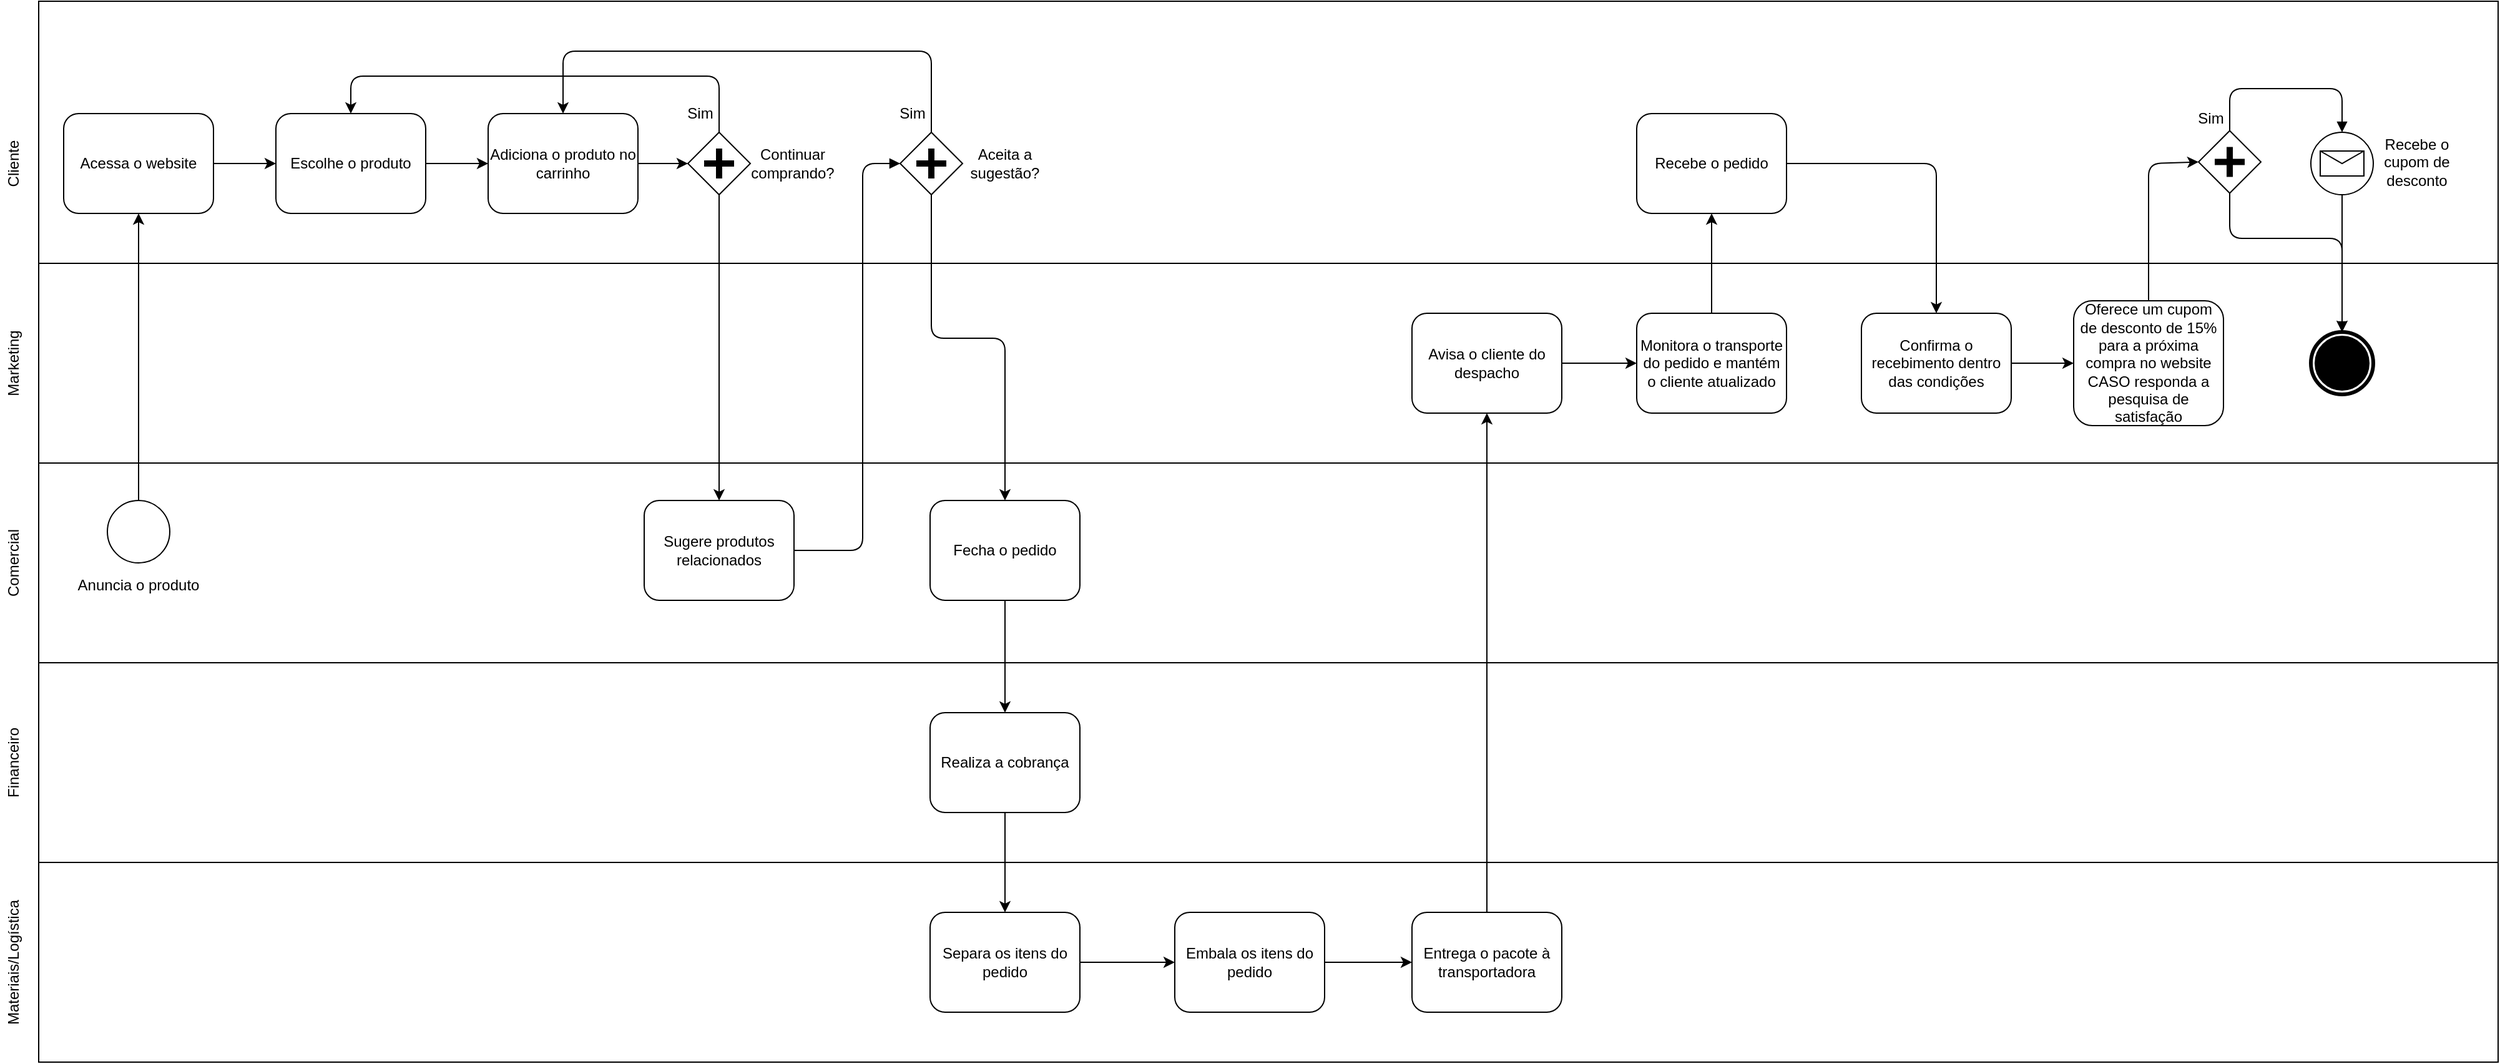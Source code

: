 <mxfile version="13.1.3"><diagram id="Ok_rdiiMHX4FdoCqXxQj" name="Página-1"><mxGraphModel dx="1892" dy="2543" grid="1" gridSize="10" guides="1" tooltips="1" connect="1" arrows="1" fold="1" page="1" pageScale="1" pageWidth="827" pageHeight="1169" math="0" shadow="0"><root><mxCell id="0"/><mxCell id="1" parent="0"/><mxCell id="i97hfYOejlViWBtDOGyX-5" value="" style="rounded=0;whiteSpace=wrap;html=1;" vertex="1" parent="1"><mxGeometry x="40" y="560" width="1970" height="160" as="geometry"/></mxCell><mxCell id="i97hfYOejlViWBtDOGyX-3" value="" style="rounded=0;whiteSpace=wrap;html=1;" vertex="1" parent="1"><mxGeometry x="40" y="400" width="1970" height="160" as="geometry"/></mxCell><mxCell id="i97hfYOejlViWBtDOGyX-2" value="" style="rounded=0;whiteSpace=wrap;html=1;" vertex="1" parent="1"><mxGeometry x="40" y="240" width="1970" height="160" as="geometry"/></mxCell><mxCell id="i97hfYOejlViWBtDOGyX-1" value="" style="rounded=0;whiteSpace=wrap;html=1;" vertex="1" parent="1"><mxGeometry x="40" y="80" width="1970" height="160" as="geometry"/></mxCell><mxCell id="i97hfYOejlViWBtDOGyX-14" value="" style="rounded=0;whiteSpace=wrap;html=1;" vertex="1" parent="1"><mxGeometry x="40" y="-130" width="1970" height="210" as="geometry"/></mxCell><mxCell id="i97hfYOejlViWBtDOGyX-8" value="Marketing" style="text;html=1;strokeColor=none;fillColor=none;align=center;verticalAlign=middle;whiteSpace=wrap;rounded=0;rotation=-90;" vertex="1" parent="1"><mxGeometry x="-10" y="150" width="60" height="20" as="geometry"/></mxCell><mxCell id="i97hfYOejlViWBtDOGyX-9" value="Comercial" style="text;html=1;strokeColor=none;fillColor=none;align=center;verticalAlign=middle;whiteSpace=wrap;rounded=0;rotation=-90;" vertex="1" parent="1"><mxGeometry x="-10" y="310" width="60" height="20" as="geometry"/></mxCell><mxCell id="i97hfYOejlViWBtDOGyX-11" value="Financeiro" style="text;html=1;strokeColor=none;fillColor=none;align=center;verticalAlign=middle;whiteSpace=wrap;rounded=0;rotation=-90;" vertex="1" parent="1"><mxGeometry x="-10" y="470" width="60" height="20" as="geometry"/></mxCell><mxCell id="i97hfYOejlViWBtDOGyX-12" value="Materiais/Logística" style="text;html=1;strokeColor=none;fillColor=none;align=center;verticalAlign=middle;whiteSpace=wrap;rounded=0;rotation=-90;" vertex="1" parent="1"><mxGeometry x="-40" y="630" width="120" height="20" as="geometry"/></mxCell><mxCell id="i97hfYOejlViWBtDOGyX-15" value="Cliente" style="text;html=1;strokeColor=none;fillColor=none;align=center;verticalAlign=middle;whiteSpace=wrap;rounded=0;rotation=-90;" vertex="1" parent="1"><mxGeometry x="-10" y="-10" width="60" height="20" as="geometry"/></mxCell><mxCell id="i97hfYOejlViWBtDOGyX-16" value="" style="shape=mxgraph.bpmn.shape;html=1;verticalLabelPosition=bottom;labelBackgroundColor=#ffffff;verticalAlign=top;align=center;perimeter=ellipsePerimeter;outlineConnect=0;outline=standard;symbol=general;" vertex="1" parent="1"><mxGeometry x="95" y="270" width="50" height="50" as="geometry"/></mxCell><mxCell id="i97hfYOejlViWBtDOGyX-17" value="Anuncia o produto" style="text;html=1;strokeColor=none;fillColor=none;align=center;verticalAlign=middle;whiteSpace=wrap;rounded=0;rotation=0;" vertex="1" parent="1"><mxGeometry x="65" y="320" width="110" height="35" as="geometry"/></mxCell><mxCell id="i97hfYOejlViWBtDOGyX-18" value="Acessa o website" style="shape=ext;rounded=1;html=1;whiteSpace=wrap;" vertex="1" parent="1"><mxGeometry x="60" y="-40" width="120" height="80" as="geometry"/></mxCell><mxCell id="i97hfYOejlViWBtDOGyX-19" value="Escolhe o produto" style="shape=ext;rounded=1;html=1;whiteSpace=wrap;" vertex="1" parent="1"><mxGeometry x="230" y="-40" width="120" height="80" as="geometry"/></mxCell><mxCell id="i97hfYOejlViWBtDOGyX-20" value="Adiciona o produto no carrinho" style="shape=ext;rounded=1;html=1;whiteSpace=wrap;" vertex="1" parent="1"><mxGeometry x="400" y="-40" width="120" height="80" as="geometry"/></mxCell><mxCell id="i97hfYOejlViWBtDOGyX-21" value="" style="shape=mxgraph.bpmn.shape;html=1;verticalLabelPosition=bottom;labelBackgroundColor=#ffffff;verticalAlign=top;align=center;perimeter=rhombusPerimeter;background=gateway;outlineConnect=0;outline=none;symbol=parallelGw;" vertex="1" parent="1"><mxGeometry x="560" y="-25" width="50" height="50" as="geometry"/></mxCell><mxCell id="i97hfYOejlViWBtDOGyX-22" value="Continuar&lt;br&gt;comprando?" style="text;html=1;strokeColor=none;fillColor=none;align=center;verticalAlign=middle;whiteSpace=wrap;rounded=0;" vertex="1" parent="1"><mxGeometry x="610" y="-18.75" width="68" height="37.5" as="geometry"/></mxCell><mxCell id="i97hfYOejlViWBtDOGyX-25" value="" style="endArrow=classic;html=1;exitX=0.5;exitY=0;exitDx=0;exitDy=0;entryX=0.5;entryY=0;entryDx=0;entryDy=0;" edge="1" parent="1" source="i97hfYOejlViWBtDOGyX-21" target="i97hfYOejlViWBtDOGyX-19"><mxGeometry width="50" height="50" relative="1" as="geometry"><mxPoint x="600" y="180" as="sourcePoint"/><mxPoint x="650" y="130" as="targetPoint"/><Array as="points"><mxPoint x="585" y="-70"/><mxPoint x="290" y="-70"/></Array></mxGeometry></mxCell><mxCell id="i97hfYOejlViWBtDOGyX-26" value="Sim" style="text;html=1;strokeColor=none;fillColor=none;align=center;verticalAlign=middle;whiteSpace=wrap;rounded=0;" vertex="1" parent="1"><mxGeometry x="550" y="-50" width="40" height="20" as="geometry"/></mxCell><mxCell id="i97hfYOejlViWBtDOGyX-28" value="Sugere produtos relacionados" style="shape=ext;rounded=1;html=1;whiteSpace=wrap;" vertex="1" parent="1"><mxGeometry x="525" y="270" width="120" height="80" as="geometry"/></mxCell><mxCell id="i97hfYOejlViWBtDOGyX-30" value="" style="endArrow=classic;html=1;entryX=0.5;entryY=1;entryDx=0;entryDy=0;exitX=0.5;exitY=0;exitDx=0;exitDy=0;" edge="1" parent="1" source="i97hfYOejlViWBtDOGyX-16" target="i97hfYOejlViWBtDOGyX-18"><mxGeometry width="50" height="50" relative="1" as="geometry"><mxPoint x="410" y="210" as="sourcePoint"/><mxPoint x="460" y="160" as="targetPoint"/></mxGeometry></mxCell><mxCell id="i97hfYOejlViWBtDOGyX-31" value="" style="endArrow=classic;html=1;exitX=1;exitY=0.5;exitDx=0;exitDy=0;entryX=0;entryY=0.5;entryDx=0;entryDy=0;" edge="1" parent="1" source="i97hfYOejlViWBtDOGyX-19" target="i97hfYOejlViWBtDOGyX-20"><mxGeometry width="50" height="50" relative="1" as="geometry"><mxPoint x="410" y="210" as="sourcePoint"/><mxPoint x="460" y="160" as="targetPoint"/></mxGeometry></mxCell><mxCell id="i97hfYOejlViWBtDOGyX-32" value="" style="endArrow=classic;html=1;exitX=1;exitY=0.5;exitDx=0;exitDy=0;entryX=0;entryY=0.5;entryDx=0;entryDy=0;" edge="1" parent="1" source="i97hfYOejlViWBtDOGyX-20" target="i97hfYOejlViWBtDOGyX-21"><mxGeometry width="50" height="50" relative="1" as="geometry"><mxPoint x="420" y="220" as="sourcePoint"/><mxPoint x="470" y="170" as="targetPoint"/></mxGeometry></mxCell><mxCell id="i97hfYOejlViWBtDOGyX-33" value="" style="endArrow=classic;html=1;exitX=0.5;exitY=1;exitDx=0;exitDy=0;" edge="1" parent="1" source="i97hfYOejlViWBtDOGyX-21" target="i97hfYOejlViWBtDOGyX-28"><mxGeometry width="50" height="50" relative="1" as="geometry"><mxPoint x="430" y="230" as="sourcePoint"/><mxPoint x="480" y="180" as="targetPoint"/></mxGeometry></mxCell><mxCell id="i97hfYOejlViWBtDOGyX-34" value="" style="endArrow=classic;html=1;exitX=1;exitY=0.5;exitDx=0;exitDy=0;entryX=0;entryY=0.5;entryDx=0;entryDy=0;" edge="1" parent="1" source="i97hfYOejlViWBtDOGyX-18" target="i97hfYOejlViWBtDOGyX-19"><mxGeometry width="50" height="50" relative="1" as="geometry"><mxPoint x="440" y="240" as="sourcePoint"/><mxPoint x="490" y="190" as="targetPoint"/></mxGeometry></mxCell><mxCell id="i97hfYOejlViWBtDOGyX-35" value="" style="shape=mxgraph.bpmn.shape;html=1;verticalLabelPosition=bottom;labelBackgroundColor=#ffffff;verticalAlign=top;align=center;perimeter=rhombusPerimeter;background=gateway;outlineConnect=0;outline=none;symbol=parallelGw;" vertex="1" parent="1"><mxGeometry x="730" y="-25" width="50" height="50" as="geometry"/></mxCell><mxCell id="i97hfYOejlViWBtDOGyX-36" value="" style="endArrow=classic;html=1;exitX=0.5;exitY=0;exitDx=0;exitDy=0;entryX=0.5;entryY=0;entryDx=0;entryDy=0;" edge="1" parent="1" source="i97hfYOejlViWBtDOGyX-35" target="i97hfYOejlViWBtDOGyX-20"><mxGeometry width="50" height="50" relative="1" as="geometry"><mxPoint x="590" y="180" as="sourcePoint"/><mxPoint x="640" y="130" as="targetPoint"/><Array as="points"><mxPoint x="755" y="-90"/><mxPoint x="460" y="-90"/></Array></mxGeometry></mxCell><mxCell id="i97hfYOejlViWBtDOGyX-37" value="Sim" style="text;html=1;strokeColor=none;fillColor=none;align=center;verticalAlign=middle;whiteSpace=wrap;rounded=0;" vertex="1" parent="1"><mxGeometry x="720" y="-50" width="40" height="20" as="geometry"/></mxCell><mxCell id="i97hfYOejlViWBtDOGyX-40" value="Aceita a&lt;br&gt;sugestão?" style="text;html=1;strokeColor=none;fillColor=none;align=center;verticalAlign=middle;whiteSpace=wrap;rounded=0;" vertex="1" parent="1"><mxGeometry x="780" y="-18.75" width="68" height="37.5" as="geometry"/></mxCell><mxCell id="i97hfYOejlViWBtDOGyX-41" value="Fecha o pedido" style="shape=ext;rounded=1;html=1;whiteSpace=wrap;" vertex="1" parent="1"><mxGeometry x="754" y="270" width="120" height="80" as="geometry"/></mxCell><mxCell id="i97hfYOejlViWBtDOGyX-42" value="Realiza a cobrança" style="shape=ext;rounded=1;html=1;whiteSpace=wrap;" vertex="1" parent="1"><mxGeometry x="754" y="440" width="120" height="80" as="geometry"/></mxCell><mxCell id="i97hfYOejlViWBtDOGyX-43" value="Separa os itens do pedido" style="shape=ext;rounded=1;html=1;whiteSpace=wrap;" vertex="1" parent="1"><mxGeometry x="754" y="600" width="120" height="80" as="geometry"/></mxCell><mxCell id="i97hfYOejlViWBtDOGyX-44" value="Embala os itens do pedido" style="shape=ext;rounded=1;html=1;whiteSpace=wrap;" vertex="1" parent="1"><mxGeometry x="950" y="600" width="120" height="80" as="geometry"/></mxCell><mxCell id="i97hfYOejlViWBtDOGyX-45" value="Entrega o pacote à transportadora" style="shape=ext;rounded=1;html=1;whiteSpace=wrap;" vertex="1" parent="1"><mxGeometry x="1140" y="600" width="120" height="80" as="geometry"/></mxCell><mxCell id="i97hfYOejlViWBtDOGyX-46" value="Avisa o cliente do despacho" style="shape=ext;rounded=1;html=1;whiteSpace=wrap;" vertex="1" parent="1"><mxGeometry x="1140" y="120" width="120" height="80" as="geometry"/></mxCell><mxCell id="i97hfYOejlViWBtDOGyX-47" value="" style="endArrow=classic;html=1;exitX=0.5;exitY=1;exitDx=0;exitDy=0;entryX=0.5;entryY=0;entryDx=0;entryDy=0;" edge="1" parent="1" source="i97hfYOejlViWBtDOGyX-35" target="i97hfYOejlViWBtDOGyX-41"><mxGeometry width="50" height="50" relative="1" as="geometry"><mxPoint x="670" y="570" as="sourcePoint"/><mxPoint x="720" y="520" as="targetPoint"/><Array as="points"><mxPoint x="755" y="140"/><mxPoint x="814" y="140"/></Array></mxGeometry></mxCell><mxCell id="i97hfYOejlViWBtDOGyX-48" value="" style="endArrow=classic;html=1;exitX=0.5;exitY=1;exitDx=0;exitDy=0;entryX=0.5;entryY=0;entryDx=0;entryDy=0;" edge="1" parent="1" source="i97hfYOejlViWBtDOGyX-41" target="i97hfYOejlViWBtDOGyX-42"><mxGeometry width="50" height="50" relative="1" as="geometry"><mxPoint x="670" y="540" as="sourcePoint"/><mxPoint x="720" y="490" as="targetPoint"/></mxGeometry></mxCell><mxCell id="i97hfYOejlViWBtDOGyX-49" value="" style="endArrow=classic;html=1;exitX=0.5;exitY=1;exitDx=0;exitDy=0;entryX=0.5;entryY=0;entryDx=0;entryDy=0;" edge="1" parent="1" source="i97hfYOejlViWBtDOGyX-42" target="i97hfYOejlViWBtDOGyX-43"><mxGeometry width="50" height="50" relative="1" as="geometry"><mxPoint x="800" y="530" as="sourcePoint"/><mxPoint x="720" y="490" as="targetPoint"/></mxGeometry></mxCell><mxCell id="i97hfYOejlViWBtDOGyX-50" value="" style="endArrow=classic;html=1;exitX=1;exitY=0.5;exitDx=0;exitDy=0;entryX=0;entryY=0.5;entryDx=0;entryDy=0;" edge="1" parent="1" source="i97hfYOejlViWBtDOGyX-43" target="i97hfYOejlViWBtDOGyX-44"><mxGeometry width="50" height="50" relative="1" as="geometry"><mxPoint x="670" y="540" as="sourcePoint"/><mxPoint x="720" y="490" as="targetPoint"/></mxGeometry></mxCell><mxCell id="i97hfYOejlViWBtDOGyX-51" value="" style="endArrow=classic;html=1;exitX=1;exitY=0.5;exitDx=0;exitDy=0;entryX=0;entryY=0.5;entryDx=0;entryDy=0;" edge="1" parent="1" source="i97hfYOejlViWBtDOGyX-44" target="i97hfYOejlViWBtDOGyX-45"><mxGeometry width="50" height="50" relative="1" as="geometry"><mxPoint x="670" y="540" as="sourcePoint"/><mxPoint x="720" y="490" as="targetPoint"/><Array as="points"/></mxGeometry></mxCell><mxCell id="i97hfYOejlViWBtDOGyX-52" value="" style="endArrow=classic;html=1;exitX=0.5;exitY=0;exitDx=0;exitDy=0;entryX=0.5;entryY=1;entryDx=0;entryDy=0;" edge="1" parent="1" source="i97hfYOejlViWBtDOGyX-45" target="i97hfYOejlViWBtDOGyX-46"><mxGeometry width="50" height="50" relative="1" as="geometry"><mxPoint x="880" y="540" as="sourcePoint"/><mxPoint x="930" y="490" as="targetPoint"/></mxGeometry></mxCell><mxCell id="i97hfYOejlViWBtDOGyX-53" value="Monitora o transporte do pedido e mantém o cliente atualizado" style="shape=ext;rounded=1;html=1;whiteSpace=wrap;" vertex="1" parent="1"><mxGeometry x="1320" y="120" width="120" height="80" as="geometry"/></mxCell><mxCell id="i97hfYOejlViWBtDOGyX-54" value="Recebe o pedido" style="shape=ext;rounded=1;html=1;whiteSpace=wrap;" vertex="1" parent="1"><mxGeometry x="1320" y="-40" width="120" height="80" as="geometry"/></mxCell><mxCell id="i97hfYOejlViWBtDOGyX-55" value="Confirma o recebimento dentro das condições" style="shape=ext;rounded=1;html=1;whiteSpace=wrap;" vertex="1" parent="1"><mxGeometry x="1500" y="120" width="120" height="80" as="geometry"/></mxCell><mxCell id="i97hfYOejlViWBtDOGyX-56" value="Oferece um cupom de desconto de 15% para a próxima compra no website CASO responda a pesquisa de satisfação" style="shape=ext;rounded=1;html=1;whiteSpace=wrap;" vertex="1" parent="1"><mxGeometry x="1670" y="110" width="120" height="100" as="geometry"/></mxCell><mxCell id="i97hfYOejlViWBtDOGyX-57" value="" style="endArrow=classic;html=1;exitX=1;exitY=0.5;exitDx=0;exitDy=0;entryX=0;entryY=0.5;entryDx=0;entryDy=0;" edge="1" parent="1" source="i97hfYOejlViWBtDOGyX-46" target="i97hfYOejlViWBtDOGyX-53"><mxGeometry width="50" height="50" relative="1" as="geometry"><mxPoint x="1370" y="360" as="sourcePoint"/><mxPoint x="1420" y="310" as="targetPoint"/></mxGeometry></mxCell><mxCell id="i97hfYOejlViWBtDOGyX-58" value="" style="endArrow=classic;html=1;exitX=0.5;exitY=0;exitDx=0;exitDy=0;entryX=0.5;entryY=1;entryDx=0;entryDy=0;" edge="1" parent="1" source="i97hfYOejlViWBtDOGyX-53" target="i97hfYOejlViWBtDOGyX-54"><mxGeometry width="50" height="50" relative="1" as="geometry"><mxPoint x="1370" y="360" as="sourcePoint"/><mxPoint x="1420" y="310" as="targetPoint"/></mxGeometry></mxCell><mxCell id="i97hfYOejlViWBtDOGyX-59" value="" style="endArrow=classic;html=1;exitX=1;exitY=0.5;exitDx=0;exitDy=0;entryX=0.5;entryY=0;entryDx=0;entryDy=0;" edge="1" parent="1" source="i97hfYOejlViWBtDOGyX-54" target="i97hfYOejlViWBtDOGyX-55"><mxGeometry width="50" height="50" relative="1" as="geometry"><mxPoint x="1370" y="360" as="sourcePoint"/><mxPoint x="1420" y="310" as="targetPoint"/><Array as="points"><mxPoint x="1560"/></Array></mxGeometry></mxCell><mxCell id="i97hfYOejlViWBtDOGyX-60" value="" style="endArrow=classic;html=1;exitX=1;exitY=0.5;exitDx=0;exitDy=0;entryX=0;entryY=0.5;entryDx=0;entryDy=0;" edge="1" parent="1" source="i97hfYOejlViWBtDOGyX-55" target="i97hfYOejlViWBtDOGyX-56"><mxGeometry width="50" height="50" relative="1" as="geometry"><mxPoint x="1370" y="360" as="sourcePoint"/><mxPoint x="1420" y="310" as="targetPoint"/></mxGeometry></mxCell><mxCell id="i97hfYOejlViWBtDOGyX-61" value="" style="shape=mxgraph.bpmn.shape;html=1;verticalLabelPosition=bottom;labelBackgroundColor=#ffffff;verticalAlign=top;align=center;perimeter=ellipsePerimeter;outlineConnect=0;outline=standard;symbol=message;" vertex="1" parent="1"><mxGeometry x="1860" y="-25" width="50" height="50" as="geometry"/></mxCell><mxCell id="i97hfYOejlViWBtDOGyX-62" value="Recebe o&lt;br&gt;cupom de&lt;br&gt;desconto" style="text;html=1;strokeColor=none;fillColor=none;align=center;verticalAlign=middle;whiteSpace=wrap;rounded=0;" vertex="1" parent="1"><mxGeometry x="1910" y="-21.25" width="70" height="40" as="geometry"/></mxCell><mxCell id="i97hfYOejlViWBtDOGyX-63" value="" style="endArrow=classic;html=1;exitX=0.5;exitY=0;exitDx=0;exitDy=0;entryX=0;entryY=0.5;entryDx=0;entryDy=0;" edge="1" parent="1" source="i97hfYOejlViWBtDOGyX-56" target="i97hfYOejlViWBtDOGyX-67"><mxGeometry width="50" height="50" relative="1" as="geometry"><mxPoint x="1840" y="360" as="sourcePoint"/><mxPoint x="1890" y="310" as="targetPoint"/><Array as="points"><mxPoint x="1730"/></Array></mxGeometry></mxCell><mxCell id="i97hfYOejlViWBtDOGyX-65" value="" style="endArrow=classic;html=1;exitX=0.5;exitY=1;exitDx=0;exitDy=0;entryX=0.5;entryY=0;entryDx=0;entryDy=0;" edge="1" parent="1" source="i97hfYOejlViWBtDOGyX-61" target="i97hfYOejlViWBtDOGyX-66"><mxGeometry width="50" height="50" relative="1" as="geometry"><mxPoint x="1930" y="320" as="sourcePoint"/><mxPoint x="1980" y="270" as="targetPoint"/><Array as="points"><mxPoint x="1885" y="50"/></Array></mxGeometry></mxCell><mxCell id="i97hfYOejlViWBtDOGyX-66" value="" style="shape=mxgraph.bpmn.shape;html=1;verticalLabelPosition=bottom;labelBackgroundColor=#ffffff;verticalAlign=top;align=center;perimeter=ellipsePerimeter;outlineConnect=0;outline=end;symbol=terminate;" vertex="1" parent="1"><mxGeometry x="1860" y="135" width="50" height="50" as="geometry"/></mxCell><mxCell id="i97hfYOejlViWBtDOGyX-67" value="" style="shape=mxgraph.bpmn.shape;html=1;verticalLabelPosition=bottom;labelBackgroundColor=#ffffff;verticalAlign=top;align=center;perimeter=rhombusPerimeter;background=gateway;outlineConnect=0;outline=none;symbol=parallelGw;" vertex="1" parent="1"><mxGeometry x="1770" y="-26.25" width="50" height="50" as="geometry"/></mxCell><mxCell id="i97hfYOejlViWBtDOGyX-69" value="Sim" style="text;html=1;strokeColor=none;fillColor=none;align=center;verticalAlign=middle;whiteSpace=wrap;rounded=0;" vertex="1" parent="1"><mxGeometry x="1760" y="-46.25" width="40" height="20" as="geometry"/></mxCell><mxCell id="i97hfYOejlViWBtDOGyX-70" value="" style="endArrow=block;endFill=1;endSize=6;html=1;exitX=0.5;exitY=0;exitDx=0;exitDy=0;entryX=0.5;entryY=0;entryDx=0;entryDy=0;" edge="1" parent="1" source="i97hfYOejlViWBtDOGyX-67" target="i97hfYOejlViWBtDOGyX-61"><mxGeometry width="100" relative="1" as="geometry"><mxPoint x="1340" y="340" as="sourcePoint"/><mxPoint x="1440" y="340" as="targetPoint"/><Array as="points"><mxPoint x="1795" y="-60"/><mxPoint x="1885" y="-60"/></Array></mxGeometry></mxCell><mxCell id="i97hfYOejlViWBtDOGyX-71" value="" style="endArrow=block;endFill=1;endSize=6;html=1;entryX=0.5;entryY=0;entryDx=0;entryDy=0;exitX=0.5;exitY=1;exitDx=0;exitDy=0;" edge="1" parent="1" source="i97hfYOejlViWBtDOGyX-67" target="i97hfYOejlViWBtDOGyX-66"><mxGeometry width="100" relative="1" as="geometry"><mxPoint x="1790" y="40" as="sourcePoint"/><mxPoint x="1440" y="340" as="targetPoint"/><Array as="points"><mxPoint x="1795" y="60"/><mxPoint x="1885" y="60"/></Array></mxGeometry></mxCell><mxCell id="i97hfYOejlViWBtDOGyX-77" value="" style="endArrow=block;endFill=1;endSize=6;html=1;exitX=1;exitY=0.5;exitDx=0;exitDy=0;entryX=0;entryY=0.5;entryDx=0;entryDy=0;" edge="1" parent="1" source="i97hfYOejlViWBtDOGyX-28" target="i97hfYOejlViWBtDOGyX-35"><mxGeometry width="100" relative="1" as="geometry"><mxPoint x="810" y="380" as="sourcePoint"/><mxPoint x="910" y="380" as="targetPoint"/><Array as="points"><mxPoint x="700" y="310"/><mxPoint x="700"/></Array></mxGeometry></mxCell></root></mxGraphModel></diagram></mxfile>